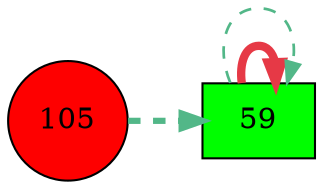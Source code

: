 digraph G{
rankdir=LR;
105 [style=filled, shape=circle, fillcolor="#fe0000", label="105"];
59 [style=filled, shape=box, fillcolor="#00fe00", label="59"];
59 -> 59 [color="#e63946",penwidth=4.00];
105 -> 59 [color="#52b788",style=dashed,penwidth=3.00];
59 -> 59 [color="#52b788",style=dashed,penwidth=1.30];
}